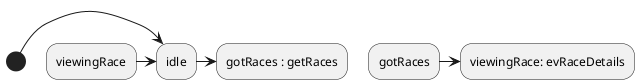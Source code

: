 @startuml
(*) -> idle
idle -> gotRaces : getRaces
gotRaces -> viewingRace: evRaceDetails
viewingRace -> idle
@enduml
